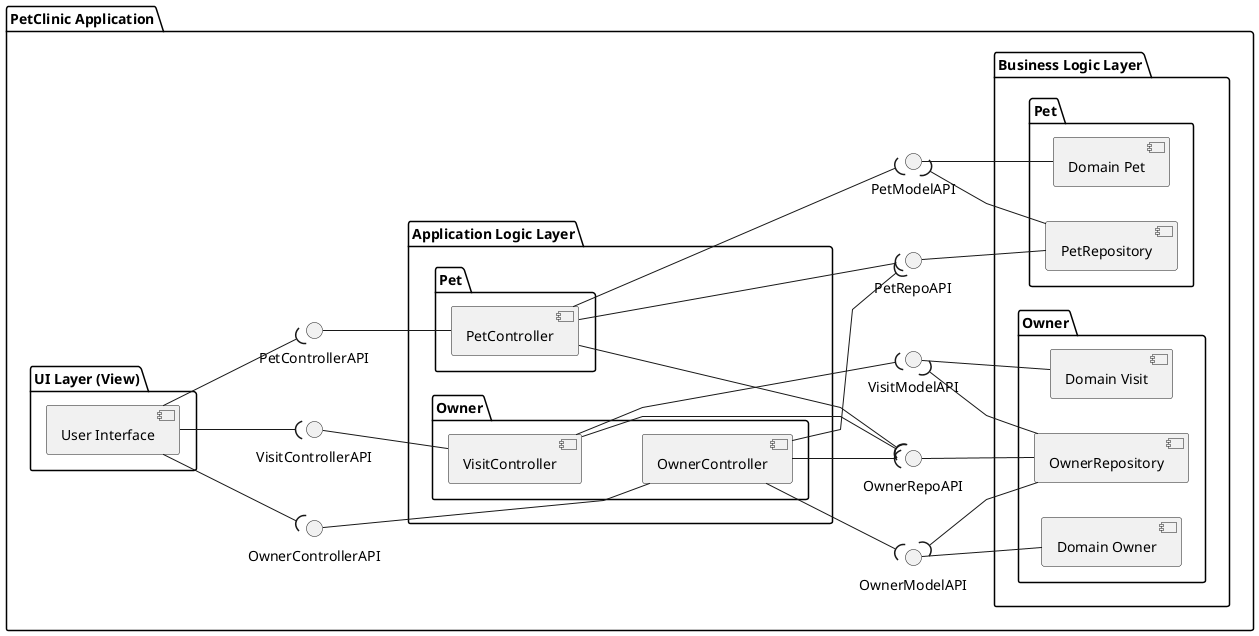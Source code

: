 @startuml nonmodular
'https://plantuml.com/component-diagram
left to right direction
skinparam linetype polyline

package "PetClinic Application" {

   package "UI Layer (View)" {
      [User Interface]
   }



   package "Application Logic Layer" {
      package OwnerAppLogicLayer as "Owner" {
         [OwnerController]
         [VisitController]
      }
      
      package PetAppLogicLayer as "Pet" {
         [PetController]
      }      
      
      
   }

   package "Business Logic Layer" {
      package OwnerBusinLogicLayer as "Owner" {
         [Domain Owner]
         [OwnerRepository]
         [Domain Visit]
      }
      package PetBusinLogicLayer as "Pet" {
         [Domain Pet]
         [PetRepository]
      }
      
      
   }
   OwnerModelAPI--[Domain Owner]
   OwnerRepoAPI--[OwnerRepository]
   [OwnerController] --( OwnerModelAPI
   [OwnerController] --( OwnerRepoAPI
   [OwnerController] --( PetRepoAPI
   [OwnerRepository] --( OwnerModelAPI
   PetModelAPI--[Domain Pet]
   PetRepoAPI--[PetRepository]
   [PetController] --( PetModelAPI
   [PetController] --( PetRepoAPI
   [PetController] --( OwnerRepoAPI

   [PetRepository] --( PetModelAPI
   OwnerControllerAPI--[OwnerController]
   PetControllerAPI--[PetController]

   VisitControllerAPI--[VisitController]

   [User Interface] --( OwnerControllerAPI
   [User Interface] --( PetControllerAPI
   [User Interface] --( VisitControllerAPI

   [VisitController] -[hidden]d- [OwnerController]

   VisitModelAPI--[Domain Visit]
   [VisitController] --( VisitModelAPI
   [VisitController] --( OwnerRepoAPI
   [OwnerRepository] --( VisitModelAPI

}
@enduml